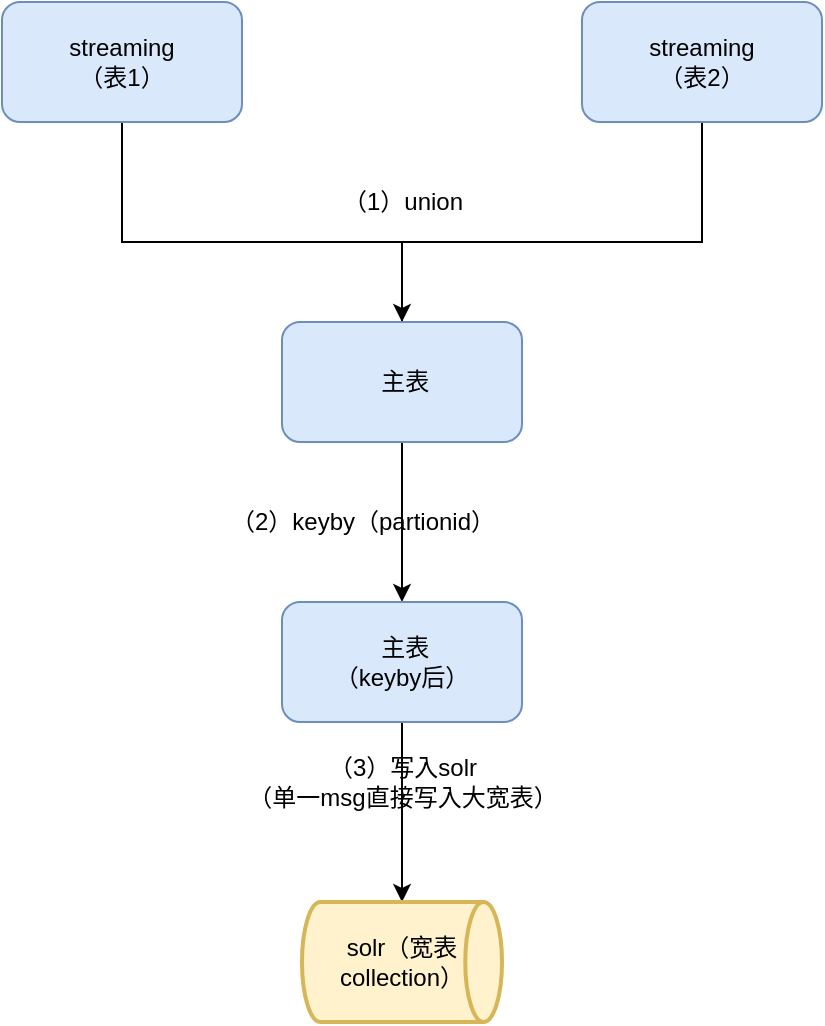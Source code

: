 <mxfile version="16.2.7" type="github">
  <diagram id="1vFym9fmWpFajgOPOLZF" name="Page-1">
    <mxGraphModel dx="2066" dy="1163" grid="1" gridSize="10" guides="1" tooltips="1" connect="1" arrows="1" fold="1" page="1" pageScale="1" pageWidth="827" pageHeight="1169" math="0" shadow="0">
      <root>
        <mxCell id="0" />
        <mxCell id="1" parent="0" />
        <mxCell id="mzS5OvfjFmxbeAaJNWGp-5" value="" style="edgeStyle=orthogonalEdgeStyle;rounded=0;orthogonalLoop=1;jettySize=auto;html=1;" edge="1" parent="1" source="mzS5OvfjFmxbeAaJNWGp-2" target="mzS5OvfjFmxbeAaJNWGp-4">
          <mxGeometry relative="1" as="geometry">
            <Array as="points">
              <mxPoint x="240" y="210" />
              <mxPoint x="380" y="210" />
            </Array>
          </mxGeometry>
        </mxCell>
        <mxCell id="mzS5OvfjFmxbeAaJNWGp-2" value="streaming&lt;br&gt;（表1）" style="rounded=1;whiteSpace=wrap;html=1;fillColor=#dae8fc;strokeColor=#6c8ebf;" vertex="1" parent="1">
          <mxGeometry x="180" y="90" width="120" height="60" as="geometry" />
        </mxCell>
        <mxCell id="mzS5OvfjFmxbeAaJNWGp-6" style="edgeStyle=orthogonalEdgeStyle;rounded=0;orthogonalLoop=1;jettySize=auto;html=1;" edge="1" parent="1" source="mzS5OvfjFmxbeAaJNWGp-3">
          <mxGeometry relative="1" as="geometry">
            <mxPoint x="380" y="280" as="targetPoint" />
            <Array as="points">
              <mxPoint x="530" y="210" />
              <mxPoint x="380" y="210" />
            </Array>
          </mxGeometry>
        </mxCell>
        <mxCell id="mzS5OvfjFmxbeAaJNWGp-3" value="streaming&lt;br&gt;（表2）" style="rounded=1;whiteSpace=wrap;html=1;fillColor=#dae8fc;strokeColor=#6c8ebf;" vertex="1" parent="1">
          <mxGeometry x="470" y="90" width="120" height="60" as="geometry" />
        </mxCell>
        <mxCell id="mzS5OvfjFmxbeAaJNWGp-8" value="" style="edgeStyle=orthogonalEdgeStyle;rounded=0;orthogonalLoop=1;jettySize=auto;html=1;" edge="1" parent="1" source="mzS5OvfjFmxbeAaJNWGp-4" target="mzS5OvfjFmxbeAaJNWGp-7">
          <mxGeometry relative="1" as="geometry" />
        </mxCell>
        <mxCell id="mzS5OvfjFmxbeAaJNWGp-4" value="&amp;nbsp;主表" style="whiteSpace=wrap;html=1;rounded=1;fillColor=#dae8fc;strokeColor=#6c8ebf;" vertex="1" parent="1">
          <mxGeometry x="320" y="250" width="120" height="60" as="geometry" />
        </mxCell>
        <mxCell id="mzS5OvfjFmxbeAaJNWGp-12" style="edgeStyle=orthogonalEdgeStyle;rounded=0;orthogonalLoop=1;jettySize=auto;html=1;entryX=0.5;entryY=0;entryDx=0;entryDy=0;entryPerimeter=0;" edge="1" parent="1" source="mzS5OvfjFmxbeAaJNWGp-7" target="mzS5OvfjFmxbeAaJNWGp-11">
          <mxGeometry relative="1" as="geometry" />
        </mxCell>
        <mxCell id="mzS5OvfjFmxbeAaJNWGp-7" value="&lt;span&gt;&amp;nbsp;主表&lt;br&gt;（keyby后）&lt;br&gt;&lt;/span&gt;" style="whiteSpace=wrap;html=1;rounded=1;fillColor=#dae8fc;strokeColor=#6c8ebf;" vertex="1" parent="1">
          <mxGeometry x="320" y="390" width="120" height="60" as="geometry" />
        </mxCell>
        <mxCell id="mzS5OvfjFmxbeAaJNWGp-9" value="（1）union" style="text;html=1;align=center;verticalAlign=middle;resizable=0;points=[];autosize=1;strokeColor=none;fillColor=none;" vertex="1" parent="1">
          <mxGeometry x="340" y="180" width="80" height="20" as="geometry" />
        </mxCell>
        <mxCell id="mzS5OvfjFmxbeAaJNWGp-10" value="（2）keyby（partionid）" style="text;html=1;align=center;verticalAlign=middle;resizable=0;points=[];autosize=1;strokeColor=none;fillColor=none;" vertex="1" parent="1">
          <mxGeometry x="285" y="340" width="150" height="20" as="geometry" />
        </mxCell>
        <mxCell id="mzS5OvfjFmxbeAaJNWGp-11" value="solr（宽表collection）" style="strokeWidth=2;html=1;shape=mxgraph.flowchart.direct_data;whiteSpace=wrap;fillColor=#fff2cc;strokeColor=#d6b656;" vertex="1" parent="1">
          <mxGeometry x="330" y="540" width="100" height="60" as="geometry" />
        </mxCell>
        <mxCell id="mzS5OvfjFmxbeAaJNWGp-13" value="（3）写入solr&lt;br&gt;（单一msg直接写入大宽表）" style="text;html=1;align=center;verticalAlign=middle;resizable=0;points=[];autosize=1;strokeColor=none;fillColor=none;" vertex="1" parent="1">
          <mxGeometry x="295" y="465" width="170" height="30" as="geometry" />
        </mxCell>
      </root>
    </mxGraphModel>
  </diagram>
</mxfile>

